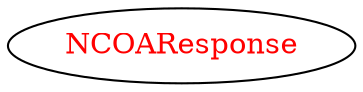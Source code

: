 digraph dependencyGraph {
 concentrate=true;
 ranksep="2.0";
 rankdir="LR"; 
 splines="ortho";
"NCOAResponse" [fontcolor="red"];
}